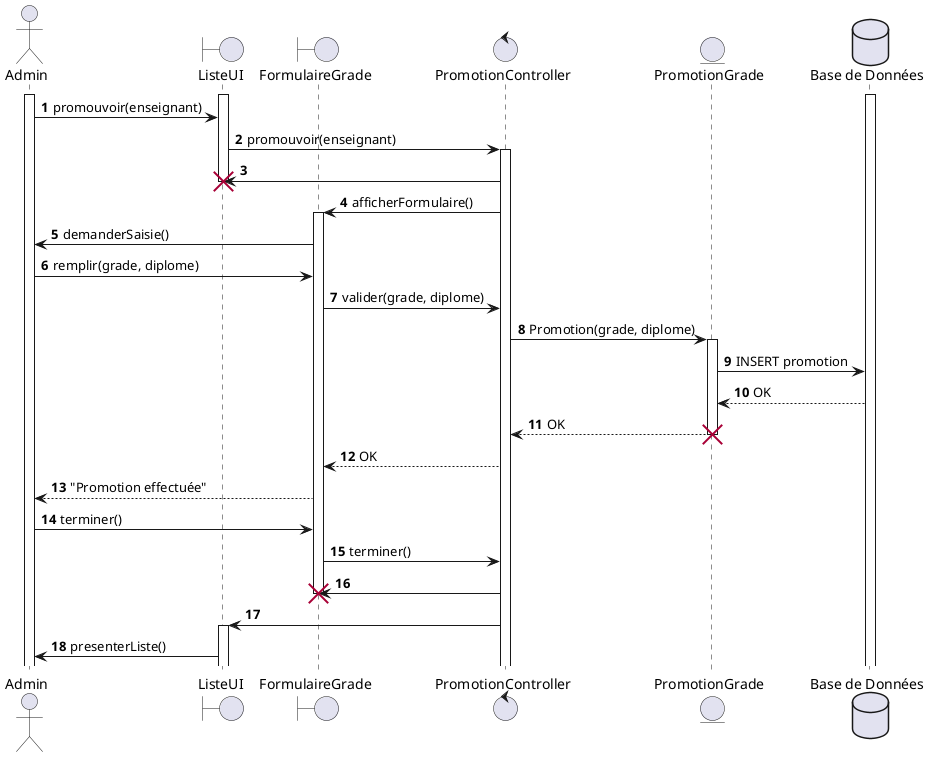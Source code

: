 @startuml DSE-Promouvoir-Grade
actor Admin as ad
boundary ListeUI as list
boundary FormulaireGrade as form
control PromotionController as controller
entity PromotionGrade as model
database "Base de Données" as db

autonumber
activate ad
activate list
activate db
ad -> list : promouvoir(enseignant)
list -> controller : promouvoir(enseignant)
activate controller
controller -> list
destroy list
controller -> form : afficherFormulaire()
activate form
form -> ad : demanderSaisie()
ad -> form : remplir(grade, diplome)
form -> controller : valider(grade, diplome)
controller -> model : Promotion(grade, diplome)
activate model
model -> db : INSERT promotion
db --> model : OK
model --> controller : OK
destroy model
controller --> form : OK
form --> ad : "Promotion effectuée"
ad -> form : terminer()
form -> controller : terminer()
controller -> form
destroy form
controller -> list
activate list
list -> ad : presenterListe()

@enduml